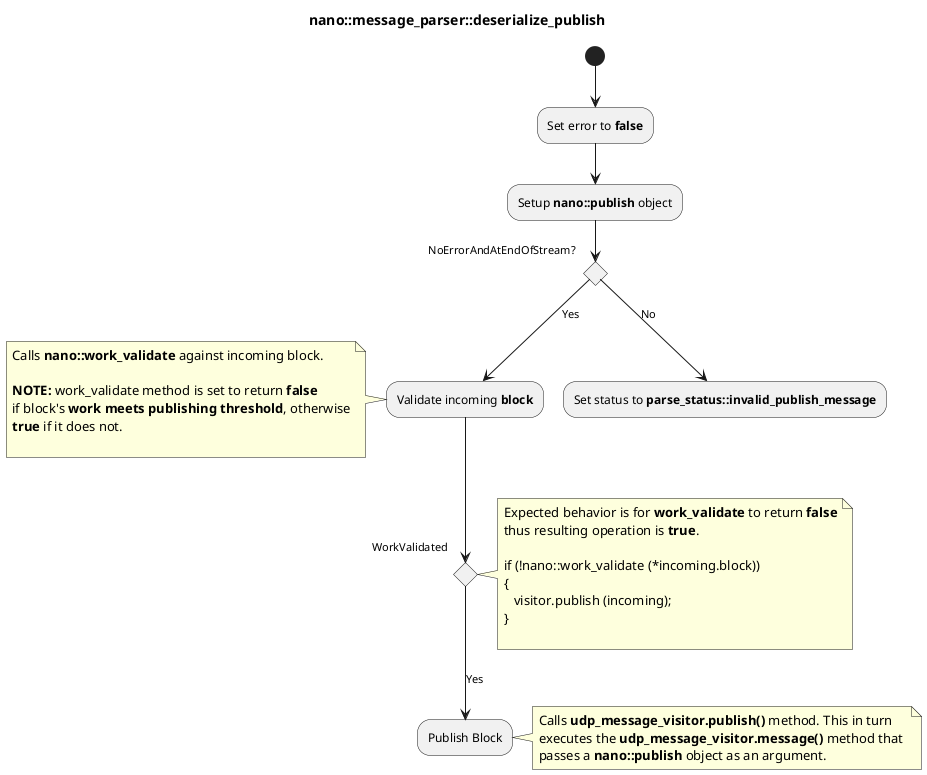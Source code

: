 @startuml

title nano::message_parser::deserialize_publish

(*)--> Set error to **false**
--> Setup **nano::publish** object
if NoErrorAndAtEndOfStream?
-->[Yes] Validate incoming **block**

note left
Calls **nano::work_validate** against incoming block.

**NOTE:** work_validate method is set to return **false** 
if block's **work meets publishing threshold**, otherwise
**true** if it does not.

end note
 if WorkValidated
 note right
 Expected behavior is for **work_validate** to return **false**
 thus resulting operation is **true**.
 
 if (!nano::work_validate (*incoming.block))
 {
    visitor.publish (incoming);
 }

 end note
 -->[Yes] Publish Block
 note right
 Calls **udp_message_visitor.publish()** method. This in turn
 executes the **udp_message_visitor.message()** method that 
 passes a **nano::publish** object as an argument.
 end note
 end if
else
-->[No] Set status to **parse_status::invalid_publish_message**
end if
@enduml

